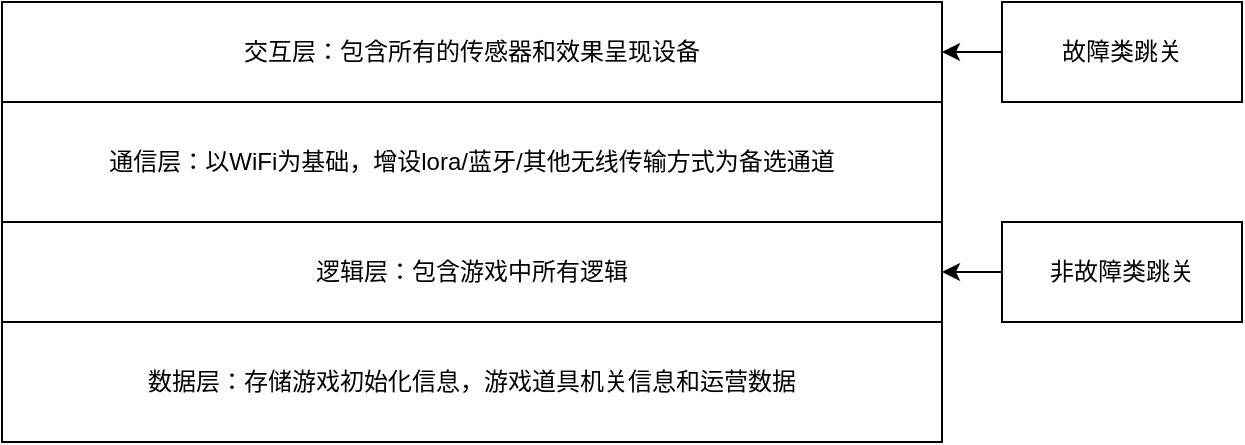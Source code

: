 <mxfile version="15.6.8" type="github">
  <diagram id="VEG4tOJ95xt15z2ZkPPf" name="Page-1">
    <mxGraphModel dx="981" dy="548" grid="1" gridSize="10" guides="1" tooltips="1" connect="1" arrows="1" fold="1" page="1" pageScale="1" pageWidth="827" pageHeight="1169" math="0" shadow="0">
      <root>
        <mxCell id="0" />
        <mxCell id="1" parent="0" />
        <mxCell id="HXX-870-PkS35U6WGjvh-2" value="逻辑层：包含游戏中所有逻辑" style="rounded=0;whiteSpace=wrap;html=1;" vertex="1" parent="1">
          <mxGeometry x="170" y="390" width="470" height="50" as="geometry" />
        </mxCell>
        <mxCell id="HXX-870-PkS35U6WGjvh-3" value="交互层：包含所有的传感器和效果呈现设备" style="rounded=0;whiteSpace=wrap;html=1;" vertex="1" parent="1">
          <mxGeometry x="170" y="280" width="470" height="50" as="geometry" />
        </mxCell>
        <mxCell id="HXX-870-PkS35U6WGjvh-4" value="通信层：以WiFi为基础，增设lora/蓝牙/其他无线传输方式为备选通道" style="rounded=0;whiteSpace=wrap;html=1;" vertex="1" parent="1">
          <mxGeometry x="170" y="330" width="470" height="60" as="geometry" />
        </mxCell>
        <mxCell id="HXX-870-PkS35U6WGjvh-11" style="edgeStyle=orthogonalEdgeStyle;rounded=0;orthogonalLoop=1;jettySize=auto;html=1;entryX=1;entryY=0.5;entryDx=0;entryDy=0;" edge="1" parent="1" source="HXX-870-PkS35U6WGjvh-6" target="HXX-870-PkS35U6WGjvh-2">
          <mxGeometry relative="1" as="geometry" />
        </mxCell>
        <mxCell id="HXX-870-PkS35U6WGjvh-6" value="非故障类跳关" style="whiteSpace=wrap;html=1;rounded=0;" vertex="1" parent="1">
          <mxGeometry x="670" y="390" width="120" height="50" as="geometry" />
        </mxCell>
        <mxCell id="HXX-870-PkS35U6WGjvh-10" style="edgeStyle=orthogonalEdgeStyle;rounded=0;orthogonalLoop=1;jettySize=auto;html=1;entryX=1;entryY=0.5;entryDx=0;entryDy=0;" edge="1" parent="1" source="HXX-870-PkS35U6WGjvh-8" target="HXX-870-PkS35U6WGjvh-3">
          <mxGeometry relative="1" as="geometry" />
        </mxCell>
        <mxCell id="HXX-870-PkS35U6WGjvh-8" value="故障类跳关" style="whiteSpace=wrap;html=1;rounded=0;" vertex="1" parent="1">
          <mxGeometry x="670" y="280" width="120" height="50" as="geometry" />
        </mxCell>
        <mxCell id="HXX-870-PkS35U6WGjvh-13" value="数据层：存储游戏初始化信息，游戏道具机关信息和运营数据" style="rounded=0;whiteSpace=wrap;html=1;" vertex="1" parent="1">
          <mxGeometry x="170" y="440" width="470" height="60" as="geometry" />
        </mxCell>
      </root>
    </mxGraphModel>
  </diagram>
</mxfile>
